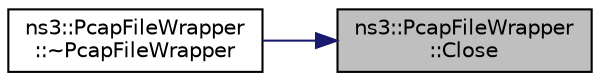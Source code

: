 digraph "ns3::PcapFileWrapper::Close"
{
 // LATEX_PDF_SIZE
  edge [fontname="Helvetica",fontsize="10",labelfontname="Helvetica",labelfontsize="10"];
  node [fontname="Helvetica",fontsize="10",shape=record];
  rankdir="RL";
  Node1 [label="ns3::PcapFileWrapper\l::Close",height=0.2,width=0.4,color="black", fillcolor="grey75", style="filled", fontcolor="black",tooltip="Close the underlying pcap file."];
  Node1 -> Node2 [dir="back",color="midnightblue",fontsize="10",style="solid",fontname="Helvetica"];
  Node2 [label="ns3::PcapFileWrapper\l::~PcapFileWrapper",height=0.2,width=0.4,color="black", fillcolor="white", style="filled",URL="$classns3_1_1_pcap_file_wrapper.html#a7411aab7ddb9e89a8599c03b91cd2337",tooltip=" "];
}
